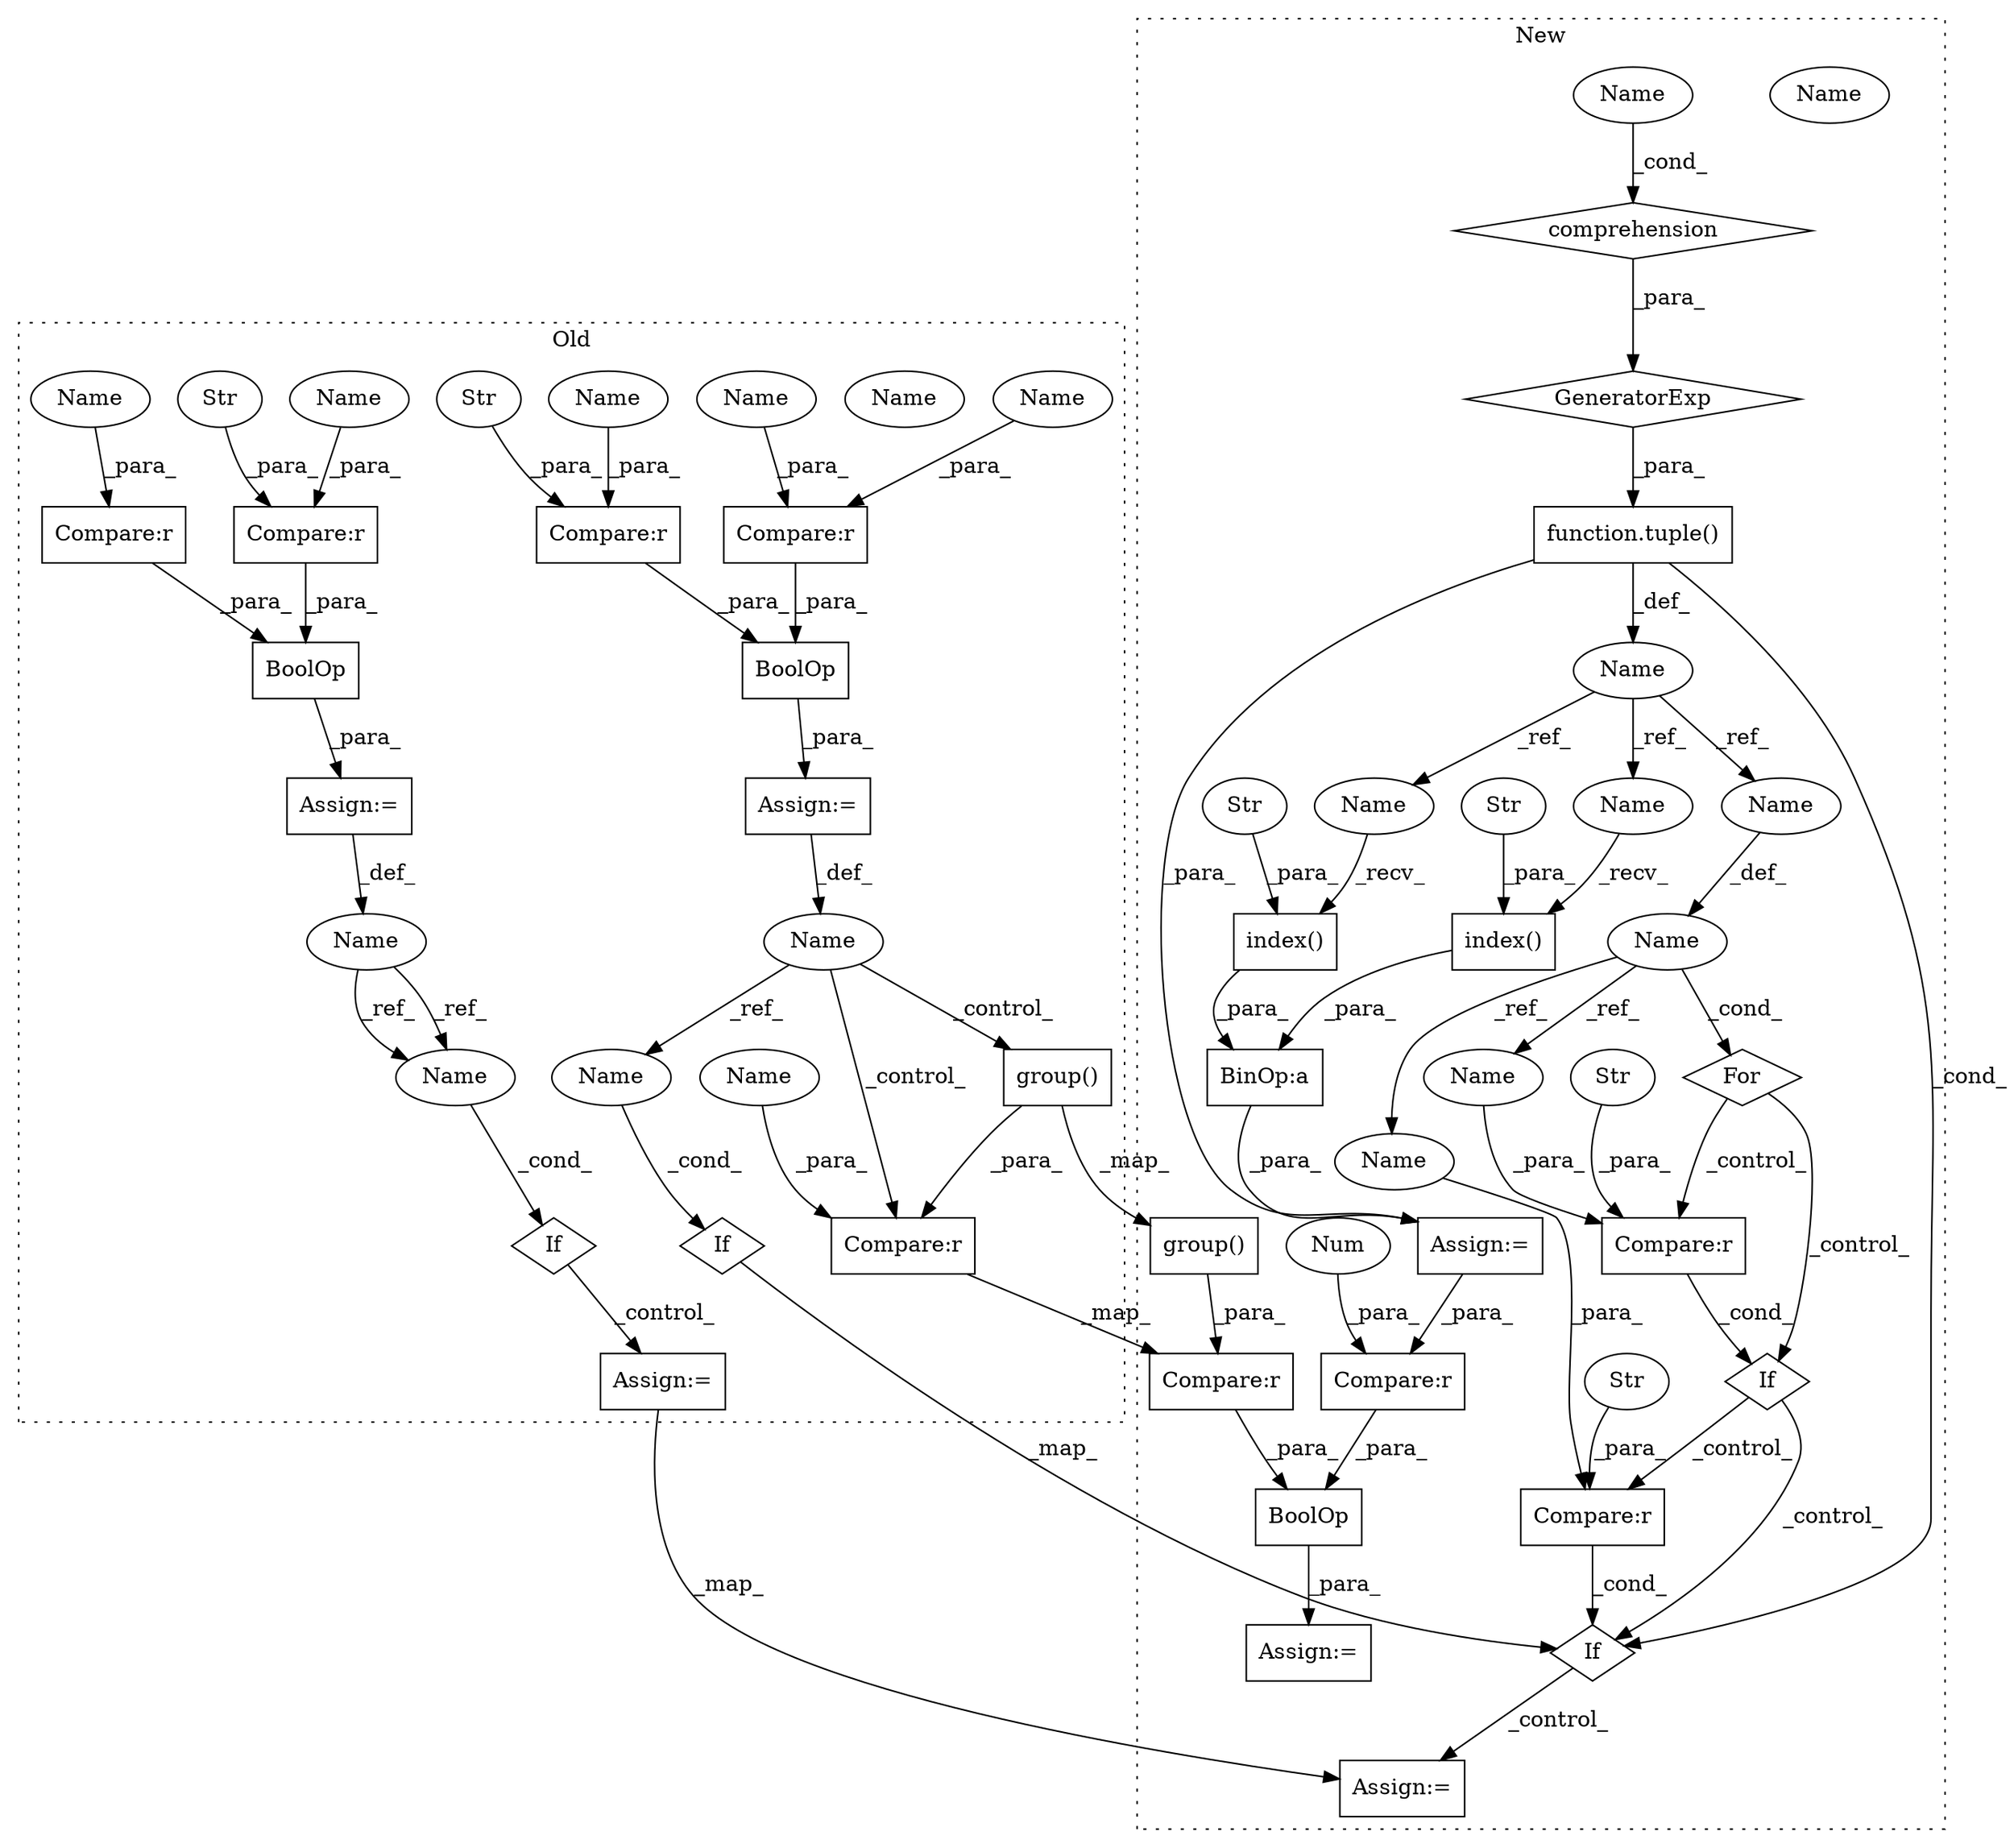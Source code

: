 digraph G {
subgraph cluster0 {
1 [label="BoolOp" a="72" s="2092" l="38" shape="box"];
3 [label="If" a="96" s="2697,2714" l="3,14" shape="diamond"];
5 [label="Compare:r" a="40" s="2092" l="14" shape="box"];
6 [label="Compare:r" a="40" s="2111" l="19" shape="box"];
8 [label="Str" a="66" s="2092" l="5" shape="ellipse"];
21 [label="Name" a="87" s="2700" l="14" shape="ellipse"];
22 [label="Assign:=" a="68" s="2736" l="3" shape="box"];
26 [label="Name" a="87" s="2075" l="14" shape="ellipse"];
31 [label="Compare:r" a="40" s="2026" l="15" shape="box"];
32 [label="If" a="96" s="2598,2616" l="3,14" shape="diamond"];
34 [label="Compare:r" a="40" s="2046" l="20" shape="box"];
35 [label="Str" a="66" s="2026" l="6" shape="ellipse"];
36 [label="Name" a="87" s="2008" l="15" shape="ellipse"];
37 [label="Compare:r" a="40" s="2313" l="31" shape="box"];
39 [label="BoolOp" a="72" s="2026" l="40" shape="box"];
41 [label="group()" a="75" s="2325,2343" l="12,1" shape="box"];
42 [label="Assign:=" a="68" s="2023" l="3" shape="box"];
43 [label="Assign:=" a="68" s="2089" l="3" shape="box"];
47 [label="Name" a="87" s="2046" l="8" shape="ellipse"];
48 [label="Name" a="87" s="2313" l="8" shape="ellipse"];
49 [label="Name" a="87" s="2601" l="15" shape="ellipse"];
53 [label="Name" a="87" s="2700" l="14" shape="ellipse"];
54 [label="Name" a="87" s="2126" l="4" shape="ellipse"];
55 [label="Name" a="87" s="2062" l="4" shape="ellipse"];
56 [label="Name" a="87" s="2101" l="5" shape="ellipse"];
57 [label="Name" a="87" s="2036" l="5" shape="ellipse"];
label = "Old";
style="dotted";
}
subgraph cluster1 {
2 [label="BoolOp" a="72" s="2347" l="36" shape="box"];
4 [label="Compare:r" a="40" s="2376" l="7" shape="box"];
7 [label="BinOp:a" a="82" s="2289" l="3" shape="box"];
9 [label="function.tuple()" a="75" s="2035,2042" l="6,39" shape="box"];
10 [label="If" a="96" s="2475,2495" l="3,18" shape="diamond"];
11 [label="index()" a="75" s="2264,2288" l="18,1" shape="box"];
12 [label="Str" a="66" s="2282" l="6" shape="ellipse"];
13 [label="index()" a="75" s="2292,2320" l="18,1" shape="box"];
14 [label="Str" a="66" s="2310" l="10" shape="ellipse"];
15 [label="For" a="107" s="2437,2461" l="4,14" shape="diamond"];
16 [label="Num" a="76" s="2382" l="1" shape="ellipse"];
17 [label="Compare:r" a="40" s="2478" l="17" shape="box"];
18 [label="Str" a="66" s="2487" l="8" shape="ellipse"];
19 [label="Compare:r" a="40" s="2770" l="15" shape="box"];
20 [label="Str" a="66" s="2779" l="6" shape="ellipse"];
23 [label="Assign:=" a="68" s="2903" l="3" shape="box"];
24 [label="Name" a="87" s="2021" l="11" shape="ellipse"];
25 [label="Name" a="87" s="2441" l="5" shape="ellipse"];
27 [label="GeneratorExp" a="55" s="2041" l="1" shape="diamond"];
28 [label="comprehension" a="45" s="2043" l="3" shape="diamond"];
29 [label="Name" a="87" s="2041" l="1" shape="ellipse"];
30 [label="Assign:=" a="68" s="2261" l="3" shape="box"];
33 [label="If" a="96" s="2770,2785" l="0,18" shape="diamond"];
38 [label="Compare:r" a="40" s="2347" l="25" shape="box"];
40 [label="group()" a="75" s="2353,2371" l="12,1" shape="box"];
44 [label="Assign:=" a="68" s="2344" l="3" shape="box"];
45 [label="Name" a="87" s="2770" l="5" shape="ellipse"];
46 [label="Name" a="87" s="2478" l="5" shape="ellipse"];
50 [label="Name" a="87" s="2450" l="11" shape="ellipse"];
51 [label="Name" a="87" s="2264" l="11" shape="ellipse"];
52 [label="Name" a="87" s="2292" l="11" shape="ellipse"];
58 [label="Name" a="87" s="2041" l="1" shape="ellipse"];
label = "New";
style="dotted";
}
1 -> 43 [label="_para_"];
2 -> 44 [label="_para_"];
3 -> 22 [label="_control_"];
4 -> 2 [label="_para_"];
5 -> 1 [label="_para_"];
6 -> 1 [label="_para_"];
7 -> 30 [label="_para_"];
8 -> 5 [label="_para_"];
9 -> 24 [label="_def_"];
9 -> 33 [label="_cond_"];
9 -> 30 [label="_para_"];
10 -> 19 [label="_control_"];
10 -> 33 [label="_control_"];
11 -> 7 [label="_para_"];
12 -> 11 [label="_para_"];
13 -> 7 [label="_para_"];
14 -> 13 [label="_para_"];
15 -> 17 [label="_control_"];
15 -> 10 [label="_control_"];
16 -> 4 [label="_para_"];
17 -> 10 [label="_cond_"];
18 -> 17 [label="_para_"];
19 -> 33 [label="_cond_"];
20 -> 19 [label="_para_"];
22 -> 23 [label="_map_"];
24 -> 50 [label="_ref_"];
24 -> 52 [label="_ref_"];
24 -> 51 [label="_ref_"];
25 -> 45 [label="_ref_"];
25 -> 15 [label="_cond_"];
25 -> 46 [label="_ref_"];
26 -> 53 [label="_ref_"];
26 -> 53 [label="_ref_"];
27 -> 9 [label="_para_"];
28 -> 27 [label="_para_"];
30 -> 4 [label="_para_"];
31 -> 39 [label="_para_"];
32 -> 33 [label="_map_"];
33 -> 23 [label="_control_"];
34 -> 39 [label="_para_"];
35 -> 31 [label="_para_"];
36 -> 41 [label="_control_"];
36 -> 37 [label="_control_"];
36 -> 49 [label="_ref_"];
37 -> 38 [label="_map_"];
38 -> 2 [label="_para_"];
39 -> 42 [label="_para_"];
40 -> 38 [label="_para_"];
41 -> 40 [label="_map_"];
41 -> 37 [label="_para_"];
42 -> 36 [label="_def_"];
43 -> 26 [label="_def_"];
45 -> 19 [label="_para_"];
46 -> 17 [label="_para_"];
47 -> 34 [label="_para_"];
48 -> 37 [label="_para_"];
49 -> 32 [label="_cond_"];
50 -> 25 [label="_def_"];
51 -> 11 [label="_recv_"];
52 -> 13 [label="_recv_"];
53 -> 3 [label="_cond_"];
54 -> 6 [label="_para_"];
55 -> 34 [label="_para_"];
56 -> 5 [label="_para_"];
57 -> 31 [label="_para_"];
58 -> 28 [label="_cond_"];
}